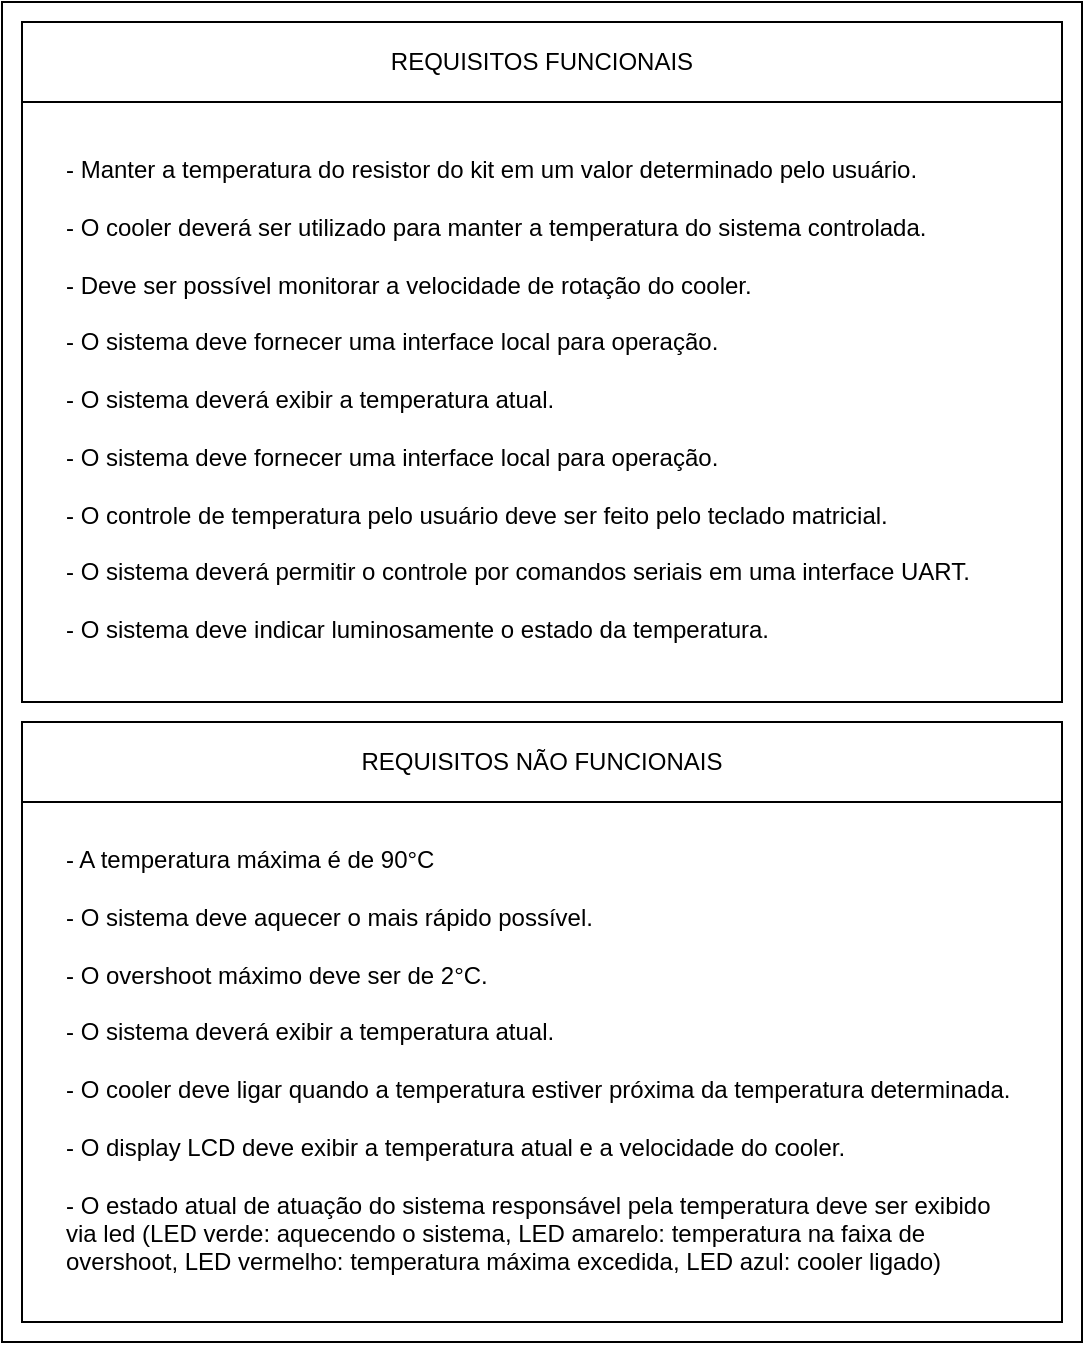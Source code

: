 <mxfile version="26.1.0">
  <diagram name="Page-1" id="bd83a815-5ea8-2e97-e5ec-87c9f400f2fa">
    <mxGraphModel dx="512" dy="742" grid="1" gridSize="10" guides="1" tooltips="1" connect="1" arrows="1" fold="1" page="1" pageScale="1.5" pageWidth="1169" pageHeight="826" background="none" math="0" shadow="0">
      <root>
        <mxCell id="0" style=";html=1;" />
        <mxCell id="1" style=";html=1;" parent="0" />
        <mxCell id="hjPGnx0NAynyaUXNDUS3-16" value="" style="rounded=0;whiteSpace=wrap;html=1;" vertex="1" parent="1">
          <mxGeometry x="150" y="140" width="540" height="670" as="geometry" />
        </mxCell>
        <mxCell id="hjPGnx0NAynyaUXNDUS3-1" value="" style="rounded=0;whiteSpace=wrap;html=1;" vertex="1" parent="1">
          <mxGeometry x="160" y="150" width="520" height="40" as="geometry" />
        </mxCell>
        <mxCell id="hjPGnx0NAynyaUXNDUS3-2" value="" style="rounded=0;whiteSpace=wrap;html=1;" vertex="1" parent="1">
          <mxGeometry x="160" y="190" width="520" height="300" as="geometry" />
        </mxCell>
        <mxCell id="hjPGnx0NAynyaUXNDUS3-5" value="REQUISITOS FUNCIONAIS" style="text;html=1;align=center;verticalAlign=middle;whiteSpace=wrap;rounded=0;" vertex="1" parent="1">
          <mxGeometry x="310" y="155" width="220" height="30" as="geometry" />
        </mxCell>
        <mxCell id="hjPGnx0NAynyaUXNDUS3-6" value="- Manter a temperatura do resistor do kit em um valor determinado pelo usuário.&lt;div&gt;&lt;br&gt;&lt;/div&gt;&lt;div&gt;-&amp;nbsp;O cooler deverá ser utilizado para manter a temperatura do sistema controlada.&lt;/div&gt;&lt;div&gt;&lt;br&gt;&lt;/div&gt;&lt;div&gt;-&amp;nbsp;Deve ser possível monitorar a velocidade de rotação do cooler.&lt;/div&gt;&lt;div&gt;&lt;br&gt;&lt;/div&gt;&lt;div&gt;-&amp;nbsp;O sistema deve fornecer uma interface local para operação.&lt;/div&gt;&lt;div&gt;&lt;br&gt;&lt;/div&gt;&lt;div&gt;- O sistema deverá exibir a temperatura atual.&lt;/div&gt;&lt;div&gt;&lt;br&gt;&lt;/div&gt;&lt;div&gt;&lt;span style=&quot;background-color: transparent; color: light-dark(rgb(0, 0, 0), rgb(255, 255, 255));&quot;&gt;-&amp;nbsp;O sistema deve fornecer uma interface local para operação.&lt;/span&gt;&lt;/div&gt;&lt;div&gt;&lt;span style=&quot;background-color: transparent; color: light-dark(rgb(0, 0, 0), rgb(255, 255, 255));&quot;&gt;&lt;br&gt;&lt;/span&gt;&lt;/div&gt;&lt;div&gt;&lt;span style=&quot;background-color: transparent; color: light-dark(rgb(0, 0, 0), rgb(255, 255, 255));&quot;&gt;- O controle de temperatura pelo usuário deve ser feito pelo teclado matricial.&lt;/span&gt;&lt;/div&gt;&lt;div&gt;&lt;br&gt;&lt;/div&gt;&lt;div&gt;- O sistema deverá permitir o controle por comandos seriais em uma interface UART.&lt;/div&gt;&lt;div&gt;&lt;br&gt;&lt;/div&gt;&lt;div&gt;- O sistema deve indicar luminosamente o estado da temperatura.&lt;/div&gt;" style="text;html=1;align=left;verticalAlign=top;whiteSpace=wrap;rounded=0;" vertex="1" parent="1">
          <mxGeometry x="180" y="210" width="480" height="260" as="geometry" />
        </mxCell>
        <mxCell id="hjPGnx0NAynyaUXNDUS3-8" value="" style="rounded=0;whiteSpace=wrap;html=1;" vertex="1" parent="1">
          <mxGeometry x="160" y="500" width="520" height="40" as="geometry" />
        </mxCell>
        <mxCell id="hjPGnx0NAynyaUXNDUS3-9" value="" style="rounded=0;whiteSpace=wrap;html=1;" vertex="1" parent="1">
          <mxGeometry x="160" y="540" width="520" height="260" as="geometry" />
        </mxCell>
        <mxCell id="hjPGnx0NAynyaUXNDUS3-10" value="REQUISITOS NÃO FUNCIONAIS" style="text;html=1;align=center;verticalAlign=middle;whiteSpace=wrap;rounded=0;" vertex="1" parent="1">
          <mxGeometry x="310" y="505" width="220" height="30" as="geometry" />
        </mxCell>
        <mxCell id="hjPGnx0NAynyaUXNDUS3-11" value="- A temperatura máxima é de 90°C&lt;div&gt;&lt;br&gt;&lt;/div&gt;&lt;div&gt;-&amp;nbsp;O sistema deve aquecer o mais rápido possível.&lt;/div&gt;&lt;div&gt;&lt;br&gt;&lt;/div&gt;&lt;div&gt;-&amp;nbsp;O overshoot máximo deve ser de 2°C.&lt;/div&gt;&lt;div&gt;&lt;br&gt;&lt;/div&gt;&lt;div&gt;- O sistema deverá exibir a temperatura atual.&lt;/div&gt;&lt;div&gt;&lt;br&gt;&lt;/div&gt;&lt;div&gt;- O cooler deve ligar quando a temperatura estiver próxima da temperatura determinada.&lt;/div&gt;&lt;div&gt;&lt;br&gt;&lt;/div&gt;&lt;div&gt;- O display LCD deve exibir a temperatura atual e a velocidade do cooler.&lt;/div&gt;&lt;div&gt;&lt;br&gt;&lt;/div&gt;&lt;div&gt;- O estado atual de atuação do sistema responsável pela temperatura deve ser exibido via led (LED verde: aquecendo o sistema, LED amarelo: temperatura na faixa de overshoot, LED vermelho: temperatura máxima excedida, LED azul: cooler ligado)&amp;nbsp;&lt;/div&gt;" style="text;html=1;align=left;verticalAlign=top;whiteSpace=wrap;rounded=0;" vertex="1" parent="1">
          <mxGeometry x="180" y="555" width="480" height="255" as="geometry" />
        </mxCell>
        <mxCell id="hjPGnx0NAynyaUXNDUS3-15" style="edgeStyle=orthogonalEdgeStyle;rounded=0;orthogonalLoop=1;jettySize=auto;html=1;exitX=0.5;exitY=1;exitDx=0;exitDy=0;" edge="1" parent="1" source="hjPGnx0NAynyaUXNDUS3-6" target="hjPGnx0NAynyaUXNDUS3-6">
          <mxGeometry relative="1" as="geometry" />
        </mxCell>
      </root>
    </mxGraphModel>
  </diagram>
</mxfile>
